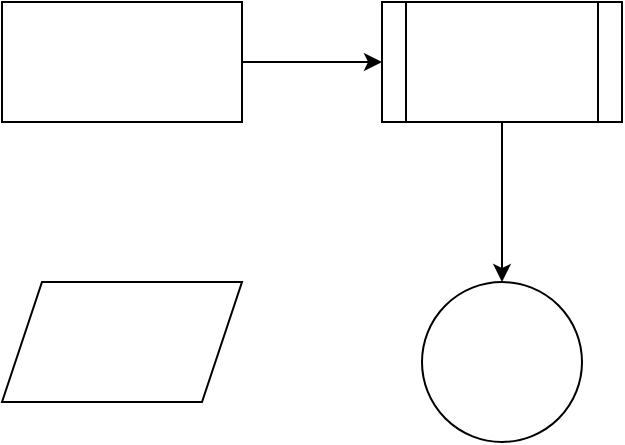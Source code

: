 <mxfile version="14.6.10" type="github">
  <diagram id="X3gVBPT6kWWmNsptNm8N" name="Page-1">
    <mxGraphModel dx="946" dy="614" grid="1" gridSize="10" guides="1" tooltips="1" connect="1" arrows="1" fold="1" page="1" pageScale="1" pageWidth="827" pageHeight="1169" math="0" shadow="0">
      <root>
        <mxCell id="0" />
        <mxCell id="1" parent="0" />
        <mxCell id="dFBWo9OOjhGcYmHC4FLc-3" style="edgeStyle=orthogonalEdgeStyle;rounded=0;orthogonalLoop=1;jettySize=auto;html=1;exitX=1;exitY=0.5;exitDx=0;exitDy=0;entryX=0;entryY=0.5;entryDx=0;entryDy=0;" edge="1" parent="1" source="dFBWo9OOjhGcYmHC4FLc-1" target="dFBWo9OOjhGcYmHC4FLc-2">
          <mxGeometry relative="1" as="geometry" />
        </mxCell>
        <mxCell id="dFBWo9OOjhGcYmHC4FLc-1" value="" style="rounded=0;whiteSpace=wrap;html=1;" vertex="1" parent="1">
          <mxGeometry x="260" y="120" width="120" height="60" as="geometry" />
        </mxCell>
        <mxCell id="dFBWo9OOjhGcYmHC4FLc-5" style="edgeStyle=orthogonalEdgeStyle;rounded=0;orthogonalLoop=1;jettySize=auto;html=1;exitX=0.5;exitY=1;exitDx=0;exitDy=0;" edge="1" parent="1" source="dFBWo9OOjhGcYmHC4FLc-2" target="dFBWo9OOjhGcYmHC4FLc-4">
          <mxGeometry relative="1" as="geometry" />
        </mxCell>
        <mxCell id="dFBWo9OOjhGcYmHC4FLc-2" value="" style="shape=process;whiteSpace=wrap;html=1;backgroundOutline=1;" vertex="1" parent="1">
          <mxGeometry x="450" y="120" width="120" height="60" as="geometry" />
        </mxCell>
        <mxCell id="dFBWo9OOjhGcYmHC4FLc-4" value="" style="ellipse;whiteSpace=wrap;html=1;aspect=fixed;" vertex="1" parent="1">
          <mxGeometry x="470" y="260" width="80" height="80" as="geometry" />
        </mxCell>
        <mxCell id="dFBWo9OOjhGcYmHC4FLc-6" value="" style="shape=parallelogram;perimeter=parallelogramPerimeter;whiteSpace=wrap;html=1;fixedSize=1;" vertex="1" parent="1">
          <mxGeometry x="260" y="260" width="120" height="60" as="geometry" />
        </mxCell>
      </root>
    </mxGraphModel>
  </diagram>
</mxfile>
